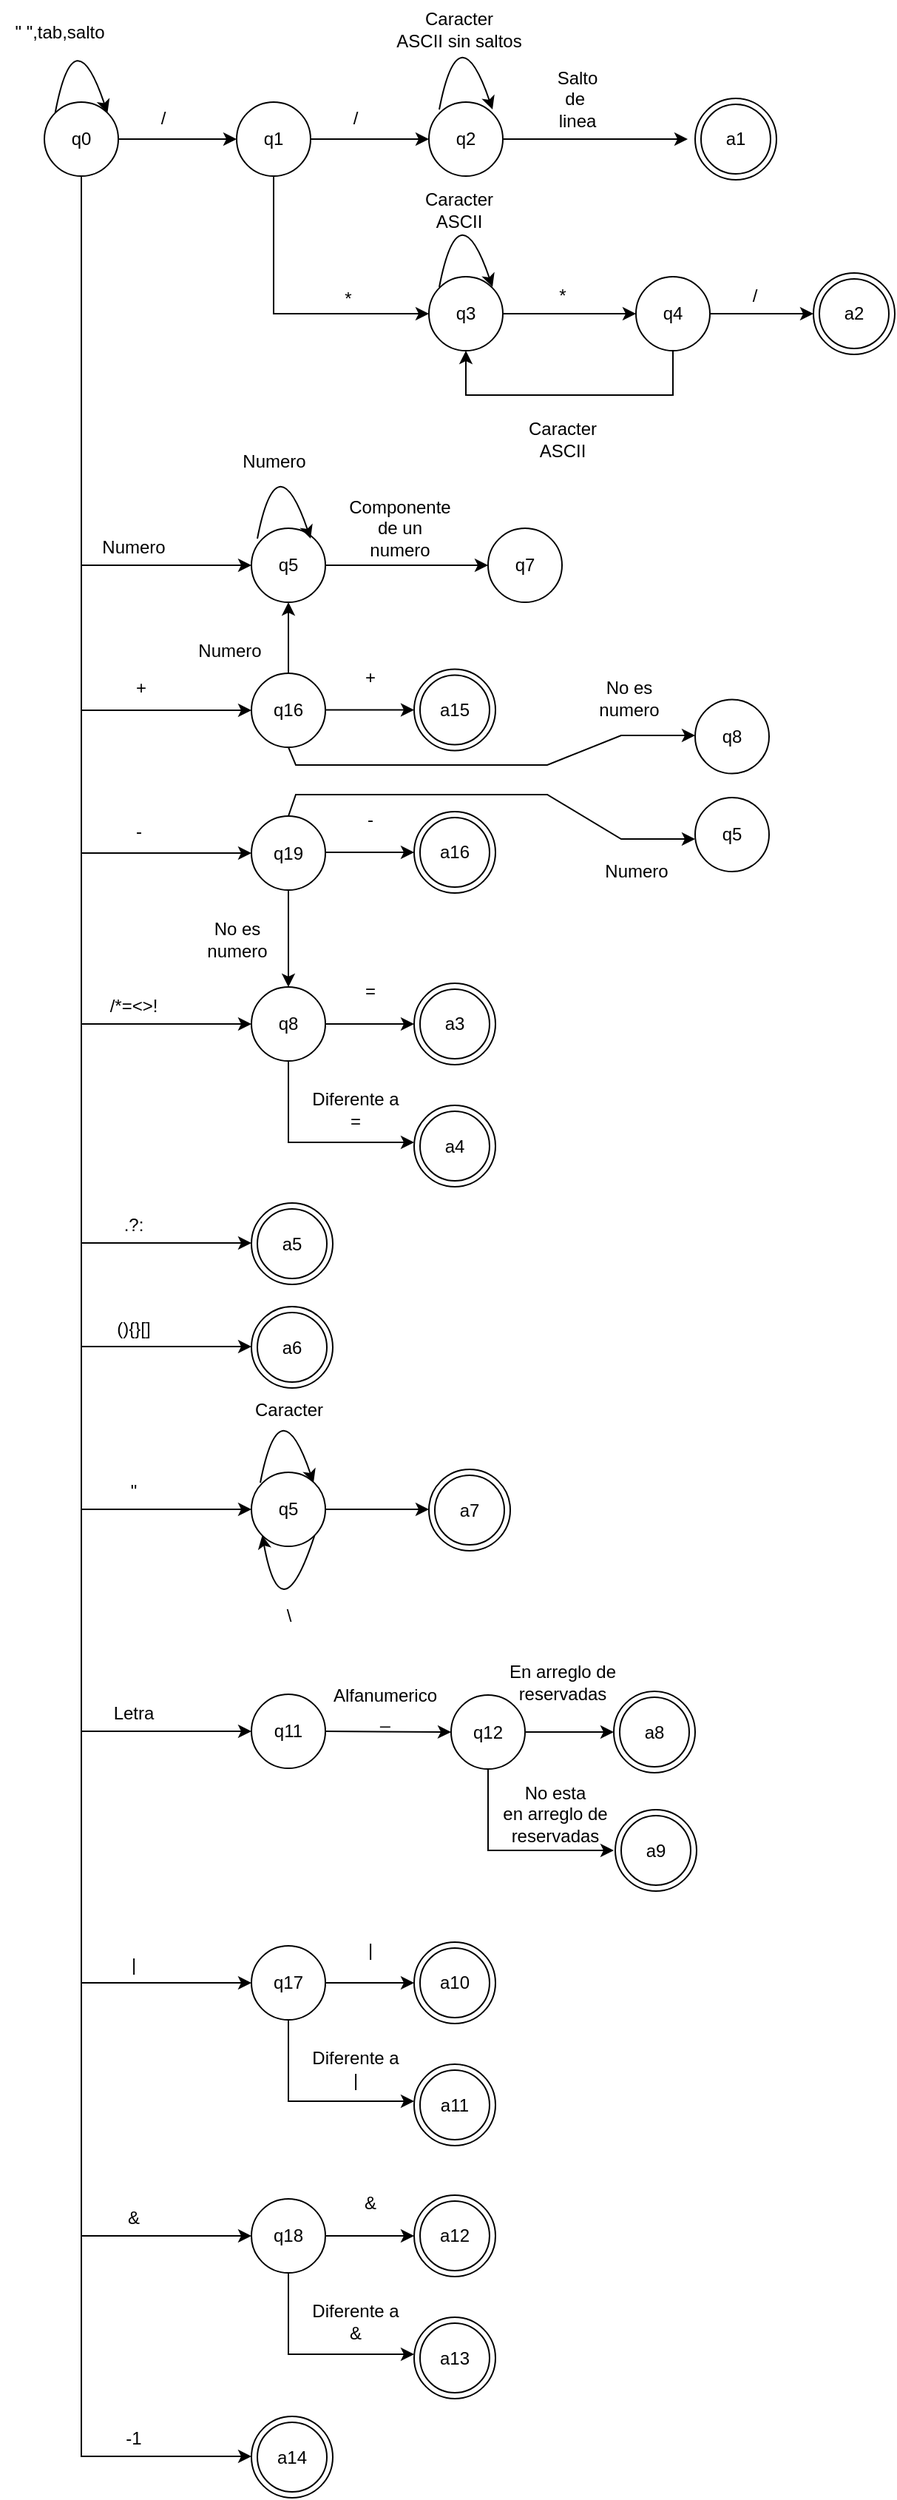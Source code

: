 <mxfile version="20.5.3" type="device"><diagram name="Page-1" id="fSK3my1SMIQTSpDwPnGf"><mxGraphModel dx="1348" dy="793" grid="1" gridSize="10" guides="1" tooltips="1" connect="1" arrows="1" fold="1" page="1" pageScale="1" pageWidth="850" pageHeight="1100" math="0" shadow="0"><root><mxCell id="0"/><mxCell id="1" parent="0"/><mxCell id="Ln7OntzBujbtrVpGH9UF-1" value="q0" style="ellipse;whiteSpace=wrap;html=1;aspect=fixed;" parent="1" vertex="1"><mxGeometry x="40" y="82" width="50" height="50" as="geometry"/></mxCell><mxCell id="Ln7OntzBujbtrVpGH9UF-2" value="" style="endArrow=classic;html=1;rounded=0;exitX=0.5;exitY=1;exitDx=0;exitDy=0;entryX=0;entryY=0.5;entryDx=0;entryDy=0;" parent="1" source="Ln7OntzBujbtrVpGH9UF-8" target="Ln7OntzBujbtrVpGH9UF-9" edge="1"><mxGeometry width="50" height="50" relative="1" as="geometry"><mxPoint x="250" y="230" as="sourcePoint"/><mxPoint x="300" y="190" as="targetPoint"/><Array as="points"><mxPoint x="195" y="225"/></Array></mxGeometry></mxCell><mxCell id="Ln7OntzBujbtrVpGH9UF-3" value="" style="curved=1;endArrow=classic;html=1;rounded=0;exitX=0;exitY=0;exitDx=0;exitDy=0;entryX=1;entryY=0;entryDx=0;entryDy=0;" parent="1" source="Ln7OntzBujbtrVpGH9UF-1" target="Ln7OntzBujbtrVpGH9UF-1" edge="1"><mxGeometry width="50" height="50" relative="1" as="geometry"><mxPoint x="10" y="82" as="sourcePoint"/><mxPoint x="60" y="32" as="targetPoint"/><Array as="points"><mxPoint x="60" y="22"/></Array></mxGeometry></mxCell><mxCell id="Ln7OntzBujbtrVpGH9UF-4" value="&quot; &quot;,tab,salto" style="text;html=1;align=center;verticalAlign=middle;resizable=0;points=[];autosize=1;strokeColor=none;fillColor=none;" parent="1" vertex="1"><mxGeometry x="10" y="20" width="80" height="30" as="geometry"/></mxCell><mxCell id="Ln7OntzBujbtrVpGH9UF-5" value="" style="endArrow=classic;html=1;rounded=0;exitX=1;exitY=0.5;exitDx=0;exitDy=0;" parent="1" source="Ln7OntzBujbtrVpGH9UF-1" edge="1"><mxGeometry width="50" height="50" relative="1" as="geometry"><mxPoint x="400" y="240" as="sourcePoint"/><mxPoint x="170" y="107" as="targetPoint"/></mxGeometry></mxCell><mxCell id="Ln7OntzBujbtrVpGH9UF-7" value="/" style="text;html=1;align=center;verticalAlign=middle;resizable=0;points=[];autosize=1;strokeColor=none;fillColor=none;" parent="1" vertex="1"><mxGeometry x="105" y="78" width="30" height="30" as="geometry"/></mxCell><mxCell id="Ln7OntzBujbtrVpGH9UF-8" value="q1" style="ellipse;whiteSpace=wrap;html=1;aspect=fixed;" parent="1" vertex="1"><mxGeometry x="170" y="82" width="50" height="50" as="geometry"/></mxCell><mxCell id="Ln7OntzBujbtrVpGH9UF-9" value="q3" style="ellipse;whiteSpace=wrap;html=1;aspect=fixed;" parent="1" vertex="1"><mxGeometry x="300" y="200" width="50" height="50" as="geometry"/></mxCell><mxCell id="Ln7OntzBujbtrVpGH9UF-10" value="q2" style="ellipse;whiteSpace=wrap;html=1;aspect=fixed;" parent="1" vertex="1"><mxGeometry x="300" y="82" width="50" height="50" as="geometry"/></mxCell><mxCell id="Ln7OntzBujbtrVpGH9UF-11" value="" style="endArrow=classic;html=1;rounded=0;exitX=1;exitY=0.5;exitDx=0;exitDy=0;entryX=0;entryY=0.5;entryDx=0;entryDy=0;" parent="1" source="Ln7OntzBujbtrVpGH9UF-8" target="Ln7OntzBujbtrVpGH9UF-10" edge="1"><mxGeometry width="50" height="50" relative="1" as="geometry"><mxPoint x="400" y="240" as="sourcePoint"/><mxPoint x="450" y="190" as="targetPoint"/></mxGeometry></mxCell><mxCell id="Ln7OntzBujbtrVpGH9UF-12" value="*" style="text;html=1;align=center;verticalAlign=middle;resizable=0;points=[];autosize=1;strokeColor=none;fillColor=none;" parent="1" vertex="1"><mxGeometry x="230" y="200" width="30" height="30" as="geometry"/></mxCell><mxCell id="Ln7OntzBujbtrVpGH9UF-13" value="/" style="text;html=1;align=center;verticalAlign=middle;resizable=0;points=[];autosize=1;strokeColor=none;fillColor=none;" parent="1" vertex="1"><mxGeometry x="235" y="78" width="30" height="30" as="geometry"/></mxCell><mxCell id="Ln7OntzBujbtrVpGH9UF-14" value="" style="curved=1;endArrow=classic;html=1;rounded=0;exitX=0;exitY=0;exitDx=0;exitDy=0;entryX=1;entryY=0;entryDx=0;entryDy=0;" parent="1" edge="1"><mxGeometry width="50" height="50" relative="1" as="geometry"><mxPoint x="307" y="87" as="sourcePoint"/><mxPoint x="343" y="87" as="targetPoint"/><Array as="points"><mxPoint x="320" y="20"/></Array></mxGeometry></mxCell><mxCell id="Ln7OntzBujbtrVpGH9UF-15" value="Caracter&lt;br&gt;ASCII sin saltos" style="text;html=1;align=center;verticalAlign=middle;resizable=0;points=[];autosize=1;strokeColor=none;fillColor=none;" parent="1" vertex="1"><mxGeometry x="265" y="13" width="110" height="40" as="geometry"/></mxCell><mxCell id="Ln7OntzBujbtrVpGH9UF-16" value="" style="endArrow=classic;html=1;rounded=0;exitX=1;exitY=0.5;exitDx=0;exitDy=0;" parent="1" source="Ln7OntzBujbtrVpGH9UF-10" edge="1"><mxGeometry width="50" height="50" relative="1" as="geometry"><mxPoint x="425" y="132" as="sourcePoint"/><mxPoint x="475" y="107" as="targetPoint"/></mxGeometry></mxCell><mxCell id="Ln7OntzBujbtrVpGH9UF-17" value="Salto&lt;br&gt;de&amp;nbsp;&lt;br&gt;linea" style="text;html=1;align=center;verticalAlign=middle;resizable=0;points=[];autosize=1;strokeColor=none;fillColor=none;" parent="1" vertex="1"><mxGeometry x="375" y="50" width="50" height="60" as="geometry"/></mxCell><mxCell id="Ln7OntzBujbtrVpGH9UF-19" value="a1" style="ellipse;shape=doubleEllipse;whiteSpace=wrap;html=1;aspect=fixed;" parent="1" vertex="1"><mxGeometry x="480" y="79.5" width="55" height="55" as="geometry"/></mxCell><mxCell id="Ln7OntzBujbtrVpGH9UF-21" value="" style="curved=1;endArrow=classic;html=1;rounded=0;exitX=0;exitY=0;exitDx=0;exitDy=0;entryX=1;entryY=0;entryDx=0;entryDy=0;" parent="1" edge="1"><mxGeometry width="50" height="50" relative="1" as="geometry"><mxPoint x="307" y="207" as="sourcePoint"/><mxPoint x="343" y="207" as="targetPoint"/><Array as="points"><mxPoint x="320" y="140"/></Array></mxGeometry></mxCell><mxCell id="Ln7OntzBujbtrVpGH9UF-22" value="Caracter&lt;br&gt;ASCII" style="text;html=1;align=center;verticalAlign=middle;resizable=0;points=[];autosize=1;strokeColor=none;fillColor=none;" parent="1" vertex="1"><mxGeometry x="285" y="134.5" width="70" height="40" as="geometry"/></mxCell><mxCell id="Ln7OntzBujbtrVpGH9UF-24" value="q4" style="ellipse;whiteSpace=wrap;html=1;aspect=fixed;" parent="1" vertex="1"><mxGeometry x="440" y="200" width="50" height="50" as="geometry"/></mxCell><mxCell id="Ln7OntzBujbtrVpGH9UF-25" value="" style="endArrow=classic;html=1;rounded=0;exitX=1;exitY=0.5;exitDx=0;exitDy=0;entryX=0;entryY=0.5;entryDx=0;entryDy=0;" parent="1" source="Ln7OntzBujbtrVpGH9UF-9" target="Ln7OntzBujbtrVpGH9UF-24" edge="1"><mxGeometry width="50" height="50" relative="1" as="geometry"><mxPoint x="363" y="224.58" as="sourcePoint"/><mxPoint x="488" y="224.58" as="targetPoint"/></mxGeometry></mxCell><mxCell id="Ln7OntzBujbtrVpGH9UF-27" value="*" style="text;html=1;align=center;verticalAlign=middle;resizable=0;points=[];autosize=1;strokeColor=none;fillColor=none;" parent="1" vertex="1"><mxGeometry x="375" y="198" width="30" height="30" as="geometry"/></mxCell><mxCell id="Ln7OntzBujbtrVpGH9UF-28" value="" style="endArrow=classic;html=1;rounded=0;exitX=0.5;exitY=1;exitDx=0;exitDy=0;entryX=0.5;entryY=1;entryDx=0;entryDy=0;" parent="1" source="Ln7OntzBujbtrVpGH9UF-24" target="Ln7OntzBujbtrVpGH9UF-9" edge="1"><mxGeometry width="50" height="50" relative="1" as="geometry"><mxPoint x="400" y="250" as="sourcePoint"/><mxPoint x="450" y="200" as="targetPoint"/><Array as="points"><mxPoint x="465" y="280"/><mxPoint x="325" y="280"/></Array></mxGeometry></mxCell><mxCell id="Ln7OntzBujbtrVpGH9UF-29" value="Caracter&lt;br&gt;ASCII" style="text;html=1;align=center;verticalAlign=middle;resizable=0;points=[];autosize=1;strokeColor=none;fillColor=none;" parent="1" vertex="1"><mxGeometry x="355" y="290" width="70" height="40" as="geometry"/></mxCell><mxCell id="Ln7OntzBujbtrVpGH9UF-30" value="" style="endArrow=classic;html=1;rounded=0;exitX=1;exitY=0.5;exitDx=0;exitDy=0;" parent="1" source="Ln7OntzBujbtrVpGH9UF-24" edge="1"><mxGeometry width="50" height="50" relative="1" as="geometry"><mxPoint x="520" y="230" as="sourcePoint"/><mxPoint x="560" y="225" as="targetPoint"/></mxGeometry></mxCell><mxCell id="Ln7OntzBujbtrVpGH9UF-31" value="a2" style="ellipse;shape=doubleEllipse;whiteSpace=wrap;html=1;aspect=fixed;" parent="1" vertex="1"><mxGeometry x="560" y="197.5" width="55" height="55" as="geometry"/></mxCell><mxCell id="Ln7OntzBujbtrVpGH9UF-32" value="/" style="text;html=1;align=center;verticalAlign=middle;resizable=0;points=[];autosize=1;strokeColor=none;fillColor=none;" parent="1" vertex="1"><mxGeometry x="505" y="198" width="30" height="30" as="geometry"/></mxCell><mxCell id="Ln7OntzBujbtrVpGH9UF-33" value="q5" style="ellipse;whiteSpace=wrap;html=1;aspect=fixed;" parent="1" vertex="1"><mxGeometry x="180" y="370" width="50" height="50" as="geometry"/></mxCell><mxCell id="Ln7OntzBujbtrVpGH9UF-34" value="" style="endArrow=classic;html=1;rounded=0;exitX=0.5;exitY=1;exitDx=0;exitDy=0;entryX=0;entryY=0.5;entryDx=0;entryDy=0;" parent="1" source="Ln7OntzBujbtrVpGH9UF-1" target="Ln7OntzBujbtrVpGH9UF-33" edge="1"><mxGeometry width="50" height="50" relative="1" as="geometry"><mxPoint x="105" y="238" as="sourcePoint"/><mxPoint x="155" y="188" as="targetPoint"/><Array as="points"><mxPoint x="65" y="395"/></Array></mxGeometry></mxCell><mxCell id="Ln7OntzBujbtrVpGH9UF-35" value="Numero" style="text;html=1;align=center;verticalAlign=middle;resizable=0;points=[];autosize=1;strokeColor=none;fillColor=none;" parent="1" vertex="1"><mxGeometry x="65" y="368" width="70" height="30" as="geometry"/></mxCell><mxCell id="VJBUWncU70Csl9iqiGKp-3" value="" style="curved=1;endArrow=classic;html=1;rounded=0;exitX=0;exitY=0;exitDx=0;exitDy=0;entryX=1;entryY=0;entryDx=0;entryDy=0;" parent="1" edge="1"><mxGeometry width="50" height="50" relative="1" as="geometry"><mxPoint x="184" y="377" as="sourcePoint"/><mxPoint x="220" y="377" as="targetPoint"/><Array as="points"><mxPoint x="197" y="310"/></Array></mxGeometry></mxCell><mxCell id="VJBUWncU70Csl9iqiGKp-4" value="Numero" style="text;html=1;align=center;verticalAlign=middle;resizable=0;points=[];autosize=1;strokeColor=none;fillColor=none;" parent="1" vertex="1"><mxGeometry x="160" y="310" width="70" height="30" as="geometry"/></mxCell><mxCell id="VJBUWncU70Csl9iqiGKp-5" value="" style="endArrow=classic;html=1;rounded=0;exitX=1;exitY=0.5;exitDx=0;exitDy=0;entryX=0;entryY=0.5;entryDx=0;entryDy=0;" parent="1" source="Ln7OntzBujbtrVpGH9UF-33" target="VJBUWncU70Csl9iqiGKp-6" edge="1"><mxGeometry width="50" height="50" relative="1" as="geometry"><mxPoint x="400" y="440" as="sourcePoint"/><mxPoint x="290" y="395" as="targetPoint"/></mxGeometry></mxCell><mxCell id="VJBUWncU70Csl9iqiGKp-6" value="q7" style="ellipse;whiteSpace=wrap;html=1;aspect=fixed;" parent="1" vertex="1"><mxGeometry x="340" y="370" width="50" height="50" as="geometry"/></mxCell><mxCell id="VJBUWncU70Csl9iqiGKp-7" value="Componente&lt;br&gt;de un&lt;br&gt;numero" style="text;html=1;align=center;verticalAlign=middle;resizable=0;points=[];autosize=1;strokeColor=none;fillColor=none;" parent="1" vertex="1"><mxGeometry x="235" y="340" width="90" height="60" as="geometry"/></mxCell><mxCell id="VJBUWncU70Csl9iqiGKp-8" value="q16" style="ellipse;whiteSpace=wrap;html=1;aspect=fixed;" parent="1" vertex="1"><mxGeometry x="180" y="468" width="50" height="50" as="geometry"/></mxCell><mxCell id="VJBUWncU70Csl9iqiGKp-9" value="" style="endArrow=classic;html=1;rounded=0;entryX=0;entryY=0.5;entryDx=0;entryDy=0;exitX=0;exitY=0.7;exitDx=0;exitDy=0;exitPerimeter=0;" parent="1" source="Ln7OntzBujbtrVpGH9UF-35" target="VJBUWncU70Csl9iqiGKp-8" edge="1"><mxGeometry width="50" height="50" relative="1" as="geometry"><mxPoint x="80" y="450" as="sourcePoint"/><mxPoint x="450" y="390" as="targetPoint"/><Array as="points"><mxPoint x="65" y="493"/></Array></mxGeometry></mxCell><mxCell id="VJBUWncU70Csl9iqiGKp-12" value="" style="endArrow=classic;html=1;rounded=0;exitX=0.5;exitY=0;exitDx=0;exitDy=0;entryX=0.5;entryY=1;entryDx=0;entryDy=0;" parent="1" source="VJBUWncU70Csl9iqiGKp-8" target="Ln7OntzBujbtrVpGH9UF-33" edge="1"><mxGeometry width="50" height="50" relative="1" as="geometry"><mxPoint x="400" y="440" as="sourcePoint"/><mxPoint x="450" y="390" as="targetPoint"/></mxGeometry></mxCell><mxCell id="VJBUWncU70Csl9iqiGKp-13" value="Numero" style="text;html=1;align=center;verticalAlign=middle;resizable=0;points=[];autosize=1;strokeColor=none;fillColor=none;" parent="1" vertex="1"><mxGeometry x="130" y="438" width="70" height="30" as="geometry"/></mxCell><mxCell id="VJBUWncU70Csl9iqiGKp-14" value="q8" style="ellipse;whiteSpace=wrap;html=1;aspect=fixed;" parent="1" vertex="1"><mxGeometry x="180" y="680" width="50" height="50" as="geometry"/></mxCell><mxCell id="VJBUWncU70Csl9iqiGKp-16" value="No es&lt;br&gt;numero" style="text;html=1;align=center;verticalAlign=middle;resizable=0;points=[];autosize=1;strokeColor=none;fillColor=none;" parent="1" vertex="1"><mxGeometry x="140" y="628" width="60" height="40" as="geometry"/></mxCell><mxCell id="VJBUWncU70Csl9iqiGKp-18" value="" style="endArrow=classic;html=1;rounded=0;exitX=0.5;exitY=1;exitDx=0;exitDy=0;entryX=0;entryY=0.5;entryDx=0;entryDy=0;" parent="1" source="Ln7OntzBujbtrVpGH9UF-1" target="VJBUWncU70Csl9iqiGKp-14" edge="1"><mxGeometry width="50" height="50" relative="1" as="geometry"><mxPoint x="70" y="590" as="sourcePoint"/><mxPoint x="270" y="450" as="targetPoint"/><Array as="points"><mxPoint x="65" y="705"/></Array></mxGeometry></mxCell><mxCell id="VJBUWncU70Csl9iqiGKp-19" value="/*=&amp;lt;&amp;gt;!" style="text;html=1;align=center;verticalAlign=middle;resizable=0;points=[];autosize=1;strokeColor=none;fillColor=none;" parent="1" vertex="1"><mxGeometry x="70" y="678" width="60" height="30" as="geometry"/></mxCell><mxCell id="VJBUWncU70Csl9iqiGKp-22" value="" style="endArrow=classic;html=1;rounded=0;exitX=1;exitY=0.5;exitDx=0;exitDy=0;entryX=0;entryY=0.5;entryDx=0;entryDy=0;" parent="1" source="VJBUWncU70Csl9iqiGKp-14" edge="1"><mxGeometry width="50" height="50" relative="1" as="geometry"><mxPoint x="220" y="760" as="sourcePoint"/><mxPoint x="290" y="705" as="targetPoint"/></mxGeometry></mxCell><mxCell id="VJBUWncU70Csl9iqiGKp-23" value="" style="endArrow=classic;html=1;rounded=0;exitX=0.5;exitY=1;exitDx=0;exitDy=0;entryX=0;entryY=0.5;entryDx=0;entryDy=0;" parent="1" source="VJBUWncU70Csl9iqiGKp-14" edge="1"><mxGeometry width="50" height="50" relative="1" as="geometry"><mxPoint x="220" y="760" as="sourcePoint"/><mxPoint x="290" y="785" as="targetPoint"/><Array as="points"><mxPoint x="205" y="785"/></Array></mxGeometry></mxCell><mxCell id="VJBUWncU70Csl9iqiGKp-24" value="=" style="text;html=1;align=center;verticalAlign=middle;resizable=0;points=[];autosize=1;strokeColor=none;fillColor=none;" parent="1" vertex="1"><mxGeometry x="245" y="668" width="30" height="30" as="geometry"/></mxCell><mxCell id="VJBUWncU70Csl9iqiGKp-25" value="Diferente a&lt;br&gt;=" style="text;html=1;align=center;verticalAlign=middle;resizable=0;points=[];autosize=1;strokeColor=none;fillColor=none;" parent="1" vertex="1"><mxGeometry x="210" y="743" width="80" height="40" as="geometry"/></mxCell><mxCell id="VJBUWncU70Csl9iqiGKp-30" value="" style="endArrow=classic;html=1;rounded=0;exitX=0.5;exitY=1;exitDx=0;exitDy=0;entryX=0;entryY=0.5;entryDx=0;entryDy=0;" parent="1" edge="1"><mxGeometry width="50" height="50" relative="1" as="geometry"><mxPoint x="65" y="280" as="sourcePoint"/><mxPoint x="180" y="853" as="targetPoint"/><Array as="points"><mxPoint x="65" y="853"/></Array></mxGeometry></mxCell><mxCell id="VJBUWncU70Csl9iqiGKp-31" value=".?:" style="text;html=1;align=center;verticalAlign=middle;resizable=0;points=[];autosize=1;strokeColor=none;fillColor=none;" parent="1" vertex="1"><mxGeometry x="80" y="826" width="40" height="30" as="geometry"/></mxCell><mxCell id="VJBUWncU70Csl9iqiGKp-37" value="a3" style="ellipse;shape=doubleEllipse;whiteSpace=wrap;html=1;aspect=fixed;" parent="1" vertex="1"><mxGeometry x="290" y="677.5" width="55" height="55" as="geometry"/></mxCell><mxCell id="VJBUWncU70Csl9iqiGKp-38" value="a4" style="ellipse;shape=doubleEllipse;whiteSpace=wrap;html=1;aspect=fixed;" parent="1" vertex="1"><mxGeometry x="290" y="760" width="55" height="55" as="geometry"/></mxCell><mxCell id="VJBUWncU70Csl9iqiGKp-39" value="a5" style="ellipse;shape=doubleEllipse;whiteSpace=wrap;html=1;aspect=fixed;" parent="1" vertex="1"><mxGeometry x="180" y="826" width="55" height="55" as="geometry"/></mxCell><mxCell id="VJBUWncU70Csl9iqiGKp-40" value="" style="endArrow=classic;html=1;rounded=0;exitX=0.5;exitY=1;exitDx=0;exitDy=0;entryX=0;entryY=0.5;entryDx=0;entryDy=0;" parent="1" edge="1"><mxGeometry width="50" height="50" relative="1" as="geometry"><mxPoint x="65" y="350" as="sourcePoint"/><mxPoint x="180" y="923" as="targetPoint"/><Array as="points"><mxPoint x="65" y="923"/></Array></mxGeometry></mxCell><mxCell id="VJBUWncU70Csl9iqiGKp-41" value="(){}[]" style="text;html=1;align=center;verticalAlign=middle;resizable=0;points=[];autosize=1;strokeColor=none;fillColor=none;" parent="1" vertex="1"><mxGeometry x="75" y="896" width="50" height="30" as="geometry"/></mxCell><mxCell id="VJBUWncU70Csl9iqiGKp-42" value="a6" style="ellipse;shape=doubleEllipse;whiteSpace=wrap;html=1;aspect=fixed;" parent="1" vertex="1"><mxGeometry x="180" y="896" width="55" height="55" as="geometry"/></mxCell><mxCell id="VJBUWncU70Csl9iqiGKp-43" value="q5" style="ellipse;whiteSpace=wrap;html=1;aspect=fixed;" parent="1" vertex="1"><mxGeometry x="180" y="1008" width="50" height="50" as="geometry"/></mxCell><mxCell id="VJBUWncU70Csl9iqiGKp-44" value="" style="endArrow=classic;html=1;rounded=0;exitX=0.5;exitY=1;exitDx=0;exitDy=0;entryX=0;entryY=0.5;entryDx=0;entryDy=0;" parent="1" target="VJBUWncU70Csl9iqiGKp-43" edge="1"><mxGeometry width="50" height="50" relative="1" as="geometry"><mxPoint x="65" y="770" as="sourcePoint"/><mxPoint x="155" y="826" as="targetPoint"/><Array as="points"><mxPoint x="65" y="1033"/></Array></mxGeometry></mxCell><mxCell id="VJBUWncU70Csl9iqiGKp-45" value="&quot;" style="text;html=1;align=center;verticalAlign=middle;resizable=0;points=[];autosize=1;strokeColor=none;fillColor=none;" parent="1" vertex="1"><mxGeometry x="85" y="1006" width="30" height="30" as="geometry"/></mxCell><mxCell id="VJBUWncU70Csl9iqiGKp-46" value="" style="curved=1;endArrow=classic;html=1;rounded=0;exitX=0;exitY=0;exitDx=0;exitDy=0;entryX=1;entryY=0;entryDx=0;entryDy=0;" parent="1" edge="1"><mxGeometry width="50" height="50" relative="1" as="geometry"><mxPoint x="186" y="1015" as="sourcePoint"/><mxPoint x="222" y="1015" as="targetPoint"/><Array as="points"><mxPoint x="199" y="948"/></Array></mxGeometry></mxCell><mxCell id="VJBUWncU70Csl9iqiGKp-47" value="" style="curved=1;endArrow=classic;html=1;rounded=0;exitX=1;exitY=1;exitDx=0;exitDy=0;entryX=0;entryY=1;entryDx=0;entryDy=0;" parent="1" source="VJBUWncU70Csl9iqiGKp-43" target="VJBUWncU70Csl9iqiGKp-43" edge="1"><mxGeometry width="50" height="50" relative="1" as="geometry"><mxPoint x="285" y="1036" as="sourcePoint"/><mxPoint x="321" y="1036" as="targetPoint"/><Array as="points"><mxPoint x="200" y="1120"/></Array></mxGeometry></mxCell><mxCell id="VJBUWncU70Csl9iqiGKp-48" value="Caracter" style="text;html=1;align=center;verticalAlign=middle;resizable=0;points=[];autosize=1;strokeColor=none;fillColor=none;" parent="1" vertex="1"><mxGeometry x="170" y="951" width="70" height="30" as="geometry"/></mxCell><mxCell id="VJBUWncU70Csl9iqiGKp-49" value="\" style="text;html=1;align=center;verticalAlign=middle;resizable=0;points=[];autosize=1;strokeColor=none;fillColor=none;" parent="1" vertex="1"><mxGeometry x="190" y="1090" width="30" height="30" as="geometry"/></mxCell><mxCell id="VJBUWncU70Csl9iqiGKp-50" value="" style="endArrow=classic;html=1;rounded=0;exitX=1;exitY=0.5;exitDx=0;exitDy=0;" parent="1" source="VJBUWncU70Csl9iqiGKp-43" edge="1"><mxGeometry width="50" height="50" relative="1" as="geometry"><mxPoint x="220" y="1150" as="sourcePoint"/><mxPoint x="300" y="1033" as="targetPoint"/></mxGeometry></mxCell><mxCell id="VJBUWncU70Csl9iqiGKp-51" value="a7" style="ellipse;shape=doubleEllipse;whiteSpace=wrap;html=1;aspect=fixed;" parent="1" vertex="1"><mxGeometry x="300" y="1006" width="55" height="55" as="geometry"/></mxCell><mxCell id="VJBUWncU70Csl9iqiGKp-52" value="q12" style="ellipse;whiteSpace=wrap;html=1;aspect=fixed;" parent="1" vertex="1"><mxGeometry x="315" y="1158.5" width="50" height="50" as="geometry"/></mxCell><mxCell id="VJBUWncU70Csl9iqiGKp-53" value="" style="endArrow=classic;html=1;rounded=0;exitX=1;exitY=0.5;exitDx=0;exitDy=0;entryX=0;entryY=0.5;entryDx=0;entryDy=0;" parent="1" source="VJBUWncU70Csl9iqiGKp-52" edge="1"><mxGeometry width="50" height="50" relative="1" as="geometry"><mxPoint x="355" y="1238.5" as="sourcePoint"/><mxPoint x="425" y="1183.5" as="targetPoint"/></mxGeometry></mxCell><mxCell id="VJBUWncU70Csl9iqiGKp-54" value="" style="endArrow=classic;html=1;rounded=0;exitX=0.5;exitY=1;exitDx=0;exitDy=0;entryX=0;entryY=0.5;entryDx=0;entryDy=0;" parent="1" source="VJBUWncU70Csl9iqiGKp-52" edge="1"><mxGeometry width="50" height="50" relative="1" as="geometry"><mxPoint x="355" y="1238.5" as="sourcePoint"/><mxPoint x="425" y="1263.5" as="targetPoint"/><Array as="points"><mxPoint x="340" y="1263.5"/></Array></mxGeometry></mxCell><mxCell id="VJBUWncU70Csl9iqiGKp-55" value="En arreglo de&lt;br&gt;reservadas" style="text;html=1;align=center;verticalAlign=middle;resizable=0;points=[];autosize=1;strokeColor=none;fillColor=none;" parent="1" vertex="1"><mxGeometry x="340" y="1130" width="100" height="40" as="geometry"/></mxCell><mxCell id="VJBUWncU70Csl9iqiGKp-56" value="a8" style="ellipse;shape=doubleEllipse;whiteSpace=wrap;html=1;aspect=fixed;" parent="1" vertex="1"><mxGeometry x="425" y="1156" width="55" height="55" as="geometry"/></mxCell><mxCell id="VJBUWncU70Csl9iqiGKp-57" value="q11" style="ellipse;whiteSpace=wrap;html=1;aspect=fixed;" parent="1" vertex="1"><mxGeometry x="180" y="1158" width="50" height="50" as="geometry"/></mxCell><mxCell id="VJBUWncU70Csl9iqiGKp-58" value="" style="endArrow=classic;html=1;rounded=0;exitX=0.5;exitY=1;exitDx=0;exitDy=0;entryX=0;entryY=0.5;entryDx=0;entryDy=0;" parent="1" target="VJBUWncU70Csl9iqiGKp-57" edge="1"><mxGeometry width="50" height="50" relative="1" as="geometry"><mxPoint x="65" y="920" as="sourcePoint"/><mxPoint x="155" y="976" as="targetPoint"/><Array as="points"><mxPoint x="65" y="1183"/></Array></mxGeometry></mxCell><mxCell id="VJBUWncU70Csl9iqiGKp-59" value="Letra" style="text;html=1;align=center;verticalAlign=middle;resizable=0;points=[];autosize=1;strokeColor=none;fillColor=none;" parent="1" vertex="1"><mxGeometry x="75" y="1156" width="50" height="30" as="geometry"/></mxCell><mxCell id="VJBUWncU70Csl9iqiGKp-60" value="" style="endArrow=classic;html=1;rounded=0;exitX=1;exitY=0.5;exitDx=0;exitDy=0;entryX=0;entryY=0.5;entryDx=0;entryDy=0;" parent="1" source="VJBUWncU70Csl9iqiGKp-57" target="VJBUWncU70Csl9iqiGKp-52" edge="1"><mxGeometry width="50" height="50" relative="1" as="geometry"><mxPoint x="240" y="1182.5" as="sourcePoint"/><mxPoint x="310" y="1182.5" as="targetPoint"/></mxGeometry></mxCell><mxCell id="VJBUWncU70Csl9iqiGKp-61" value="Alfanumerico&lt;br&gt;_" style="text;html=1;align=center;verticalAlign=middle;resizable=0;points=[];autosize=1;strokeColor=none;fillColor=none;" parent="1" vertex="1"><mxGeometry x="225" y="1146" width="90" height="40" as="geometry"/></mxCell><mxCell id="VJBUWncU70Csl9iqiGKp-62" value="a9" style="ellipse;shape=doubleEllipse;whiteSpace=wrap;html=1;aspect=fixed;" parent="1" vertex="1"><mxGeometry x="426" y="1236" width="55" height="55" as="geometry"/></mxCell><mxCell id="VJBUWncU70Csl9iqiGKp-63" value="No esta&lt;br&gt;en arreglo de&lt;br style=&quot;border-color: var(--border-color);&quot;&gt;reservadas" style="text;html=1;align=center;verticalAlign=middle;resizable=0;points=[];autosize=1;strokeColor=none;fillColor=none;" parent="1" vertex="1"><mxGeometry x="340" y="1208.5" width="90" height="60" as="geometry"/></mxCell><mxCell id="VJBUWncU70Csl9iqiGKp-64" value="q17" style="ellipse;whiteSpace=wrap;html=1;aspect=fixed;" parent="1" vertex="1"><mxGeometry x="180" y="1328" width="50" height="50" as="geometry"/></mxCell><mxCell id="VJBUWncU70Csl9iqiGKp-65" value="" style="endArrow=classic;html=1;rounded=0;exitX=0.5;exitY=1;exitDx=0;exitDy=0;entryX=0;entryY=0.5;entryDx=0;entryDy=0;" parent="1" target="VJBUWncU70Csl9iqiGKp-64" edge="1"><mxGeometry width="50" height="50" relative="1" as="geometry"><mxPoint x="65" y="780" as="sourcePoint"/><mxPoint x="270" y="1098" as="targetPoint"/><Array as="points"><mxPoint x="65" y="1353"/></Array></mxGeometry></mxCell><mxCell id="VJBUWncU70Csl9iqiGKp-66" value="|" style="text;html=1;align=center;verticalAlign=middle;resizable=0;points=[];autosize=1;strokeColor=none;fillColor=none;" parent="1" vertex="1"><mxGeometry x="85" y="1326" width="30" height="30" as="geometry"/></mxCell><mxCell id="VJBUWncU70Csl9iqiGKp-67" value="" style="endArrow=classic;html=1;rounded=0;exitX=1;exitY=0.5;exitDx=0;exitDy=0;entryX=0;entryY=0.5;entryDx=0;entryDy=0;" parent="1" source="VJBUWncU70Csl9iqiGKp-64" edge="1"><mxGeometry width="50" height="50" relative="1" as="geometry"><mxPoint x="220" y="1408" as="sourcePoint"/><mxPoint x="290" y="1353" as="targetPoint"/></mxGeometry></mxCell><mxCell id="VJBUWncU70Csl9iqiGKp-68" value="" style="endArrow=classic;html=1;rounded=0;exitX=0.5;exitY=1;exitDx=0;exitDy=0;entryX=0;entryY=0.5;entryDx=0;entryDy=0;" parent="1" source="VJBUWncU70Csl9iqiGKp-64" edge="1"><mxGeometry width="50" height="50" relative="1" as="geometry"><mxPoint x="220" y="1408" as="sourcePoint"/><mxPoint x="290" y="1433" as="targetPoint"/><Array as="points"><mxPoint x="205" y="1433"/></Array></mxGeometry></mxCell><mxCell id="VJBUWncU70Csl9iqiGKp-69" value="|" style="text;html=1;align=center;verticalAlign=middle;resizable=0;points=[];autosize=1;strokeColor=none;fillColor=none;" parent="1" vertex="1"><mxGeometry x="245" y="1316" width="30" height="30" as="geometry"/></mxCell><mxCell id="VJBUWncU70Csl9iqiGKp-70" value="Diferente a&lt;br&gt;|" style="text;html=1;align=center;verticalAlign=middle;resizable=0;points=[];autosize=1;strokeColor=none;fillColor=none;" parent="1" vertex="1"><mxGeometry x="210" y="1391" width="80" height="40" as="geometry"/></mxCell><mxCell id="VJBUWncU70Csl9iqiGKp-71" value="a10" style="ellipse;shape=doubleEllipse;whiteSpace=wrap;html=1;aspect=fixed;" parent="1" vertex="1"><mxGeometry x="290" y="1325.5" width="55" height="55" as="geometry"/></mxCell><mxCell id="VJBUWncU70Csl9iqiGKp-72" value="a11" style="ellipse;shape=doubleEllipse;whiteSpace=wrap;html=1;aspect=fixed;" parent="1" vertex="1"><mxGeometry x="290" y="1408" width="55" height="55" as="geometry"/></mxCell><mxCell id="VJBUWncU70Csl9iqiGKp-73" value="q18" style="ellipse;whiteSpace=wrap;html=1;aspect=fixed;" parent="1" vertex="1"><mxGeometry x="180" y="1499" width="50" height="50" as="geometry"/></mxCell><mxCell id="VJBUWncU70Csl9iqiGKp-74" value="" style="endArrow=classic;html=1;rounded=0;exitX=0.5;exitY=1;exitDx=0;exitDy=0;entryX=0;entryY=0.5;entryDx=0;entryDy=0;" parent="1" target="VJBUWncU70Csl9iqiGKp-73" edge="1"><mxGeometry width="50" height="50" relative="1" as="geometry"><mxPoint x="65" y="951" as="sourcePoint"/><mxPoint x="270" y="1269" as="targetPoint"/><Array as="points"><mxPoint x="65" y="1524"/></Array></mxGeometry></mxCell><mxCell id="VJBUWncU70Csl9iqiGKp-75" value="&amp;amp;" style="text;html=1;align=center;verticalAlign=middle;resizable=0;points=[];autosize=1;strokeColor=none;fillColor=none;" parent="1" vertex="1"><mxGeometry x="85" y="1497" width="30" height="30" as="geometry"/></mxCell><mxCell id="VJBUWncU70Csl9iqiGKp-76" value="" style="endArrow=classic;html=1;rounded=0;exitX=1;exitY=0.5;exitDx=0;exitDy=0;entryX=0;entryY=0.5;entryDx=0;entryDy=0;" parent="1" source="VJBUWncU70Csl9iqiGKp-73" edge="1"><mxGeometry width="50" height="50" relative="1" as="geometry"><mxPoint x="220" y="1579" as="sourcePoint"/><mxPoint x="290" y="1524" as="targetPoint"/></mxGeometry></mxCell><mxCell id="VJBUWncU70Csl9iqiGKp-77" value="" style="endArrow=classic;html=1;rounded=0;exitX=0.5;exitY=1;exitDx=0;exitDy=0;entryX=0;entryY=0.5;entryDx=0;entryDy=0;" parent="1" source="VJBUWncU70Csl9iqiGKp-73" edge="1"><mxGeometry width="50" height="50" relative="1" as="geometry"><mxPoint x="220" y="1579" as="sourcePoint"/><mxPoint x="290" y="1604" as="targetPoint"/><Array as="points"><mxPoint x="205" y="1604"/></Array></mxGeometry></mxCell><mxCell id="VJBUWncU70Csl9iqiGKp-78" value="&amp;amp;" style="text;html=1;align=center;verticalAlign=middle;resizable=0;points=[];autosize=1;strokeColor=none;fillColor=none;" parent="1" vertex="1"><mxGeometry x="245" y="1487" width="30" height="30" as="geometry"/></mxCell><mxCell id="VJBUWncU70Csl9iqiGKp-79" value="Diferente a&lt;br&gt;&amp;amp;" style="text;html=1;align=center;verticalAlign=middle;resizable=0;points=[];autosize=1;strokeColor=none;fillColor=none;" parent="1" vertex="1"><mxGeometry x="210" y="1562" width="80" height="40" as="geometry"/></mxCell><mxCell id="VJBUWncU70Csl9iqiGKp-80" value="a12" style="ellipse;shape=doubleEllipse;whiteSpace=wrap;html=1;aspect=fixed;" parent="1" vertex="1"><mxGeometry x="290" y="1496.5" width="55" height="55" as="geometry"/></mxCell><mxCell id="VJBUWncU70Csl9iqiGKp-81" value="a13" style="ellipse;shape=doubleEllipse;whiteSpace=wrap;html=1;aspect=fixed;" parent="1" vertex="1"><mxGeometry x="290" y="1579" width="55" height="55" as="geometry"/></mxCell><mxCell id="VJBUWncU70Csl9iqiGKp-82" value="" style="endArrow=classic;html=1;rounded=0;exitX=0.5;exitY=1;exitDx=0;exitDy=0;entryX=0;entryY=0.5;entryDx=0;entryDy=0;" parent="1" edge="1"><mxGeometry width="50" height="50" relative="1" as="geometry"><mxPoint x="65" y="1100" as="sourcePoint"/><mxPoint x="180" y="1673" as="targetPoint"/><Array as="points"><mxPoint x="65" y="1673"/></Array></mxGeometry></mxCell><mxCell id="VJBUWncU70Csl9iqiGKp-83" value="-1" style="text;html=1;align=center;verticalAlign=middle;resizable=0;points=[];autosize=1;strokeColor=none;fillColor=none;" parent="1" vertex="1"><mxGeometry x="85" y="1646" width="30" height="30" as="geometry"/></mxCell><mxCell id="VJBUWncU70Csl9iqiGKp-84" value="a14" style="ellipse;shape=doubleEllipse;whiteSpace=wrap;html=1;aspect=fixed;" parent="1" vertex="1"><mxGeometry x="180" y="1646" width="55" height="55" as="geometry"/></mxCell><mxCell id="MKtR55oGLzhWtdPi5Fdr-1" value="+ " style="text;whiteSpace=wrap;html=1;" vertex="1" parent="1"><mxGeometry x="100" y="464" width="50" height="40" as="geometry"/></mxCell><mxCell id="MKtR55oGLzhWtdPi5Fdr-2" value="" style="endArrow=classic;html=1;rounded=0;exitX=1;exitY=0.5;exitDx=0;exitDy=0;entryX=0;entryY=0.5;entryDx=0;entryDy=0;" edge="1" parent="1"><mxGeometry width="50" height="50" relative="1" as="geometry"><mxPoint x="230" y="492.75" as="sourcePoint"/><mxPoint x="290" y="492.75" as="targetPoint"/></mxGeometry></mxCell><mxCell id="MKtR55oGLzhWtdPi5Fdr-3" value="+" style="text;html=1;align=center;verticalAlign=middle;resizable=0;points=[];autosize=1;strokeColor=none;fillColor=none;" vertex="1" parent="1"><mxGeometry x="245" y="455.75" width="30" height="30" as="geometry"/></mxCell><mxCell id="MKtR55oGLzhWtdPi5Fdr-4" value="a15" style="ellipse;shape=doubleEllipse;whiteSpace=wrap;html=1;aspect=fixed;" vertex="1" parent="1"><mxGeometry x="290" y="465.25" width="55" height="55" as="geometry"/></mxCell><mxCell id="MKtR55oGLzhWtdPi5Fdr-5" value="q19" style="ellipse;whiteSpace=wrap;html=1;aspect=fixed;" vertex="1" parent="1"><mxGeometry x="180" y="564.5" width="50" height="50" as="geometry"/></mxCell><mxCell id="MKtR55oGLzhWtdPi5Fdr-6" value="" style="endArrow=classic;html=1;rounded=0;entryX=0;entryY=0.5;entryDx=0;entryDy=0;exitX=0;exitY=0.7;exitDx=0;exitDy=0;exitPerimeter=0;" edge="1" parent="1" target="MKtR55oGLzhWtdPi5Fdr-5"><mxGeometry width="50" height="50" relative="1" as="geometry"><mxPoint x="65" y="485.5" as="sourcePoint"/><mxPoint x="450" y="486.5" as="targetPoint"/><Array as="points"><mxPoint x="65" y="589.5"/></Array></mxGeometry></mxCell><mxCell id="MKtR55oGLzhWtdPi5Fdr-7" value="-" style="text;whiteSpace=wrap;html=1;" vertex="1" parent="1"><mxGeometry x="100" y="560.5" width="50" height="40" as="geometry"/></mxCell><mxCell id="MKtR55oGLzhWtdPi5Fdr-8" value="" style="endArrow=classic;html=1;rounded=0;exitX=1;exitY=0.5;exitDx=0;exitDy=0;entryX=0;entryY=0.5;entryDx=0;entryDy=0;" edge="1" parent="1"><mxGeometry width="50" height="50" relative="1" as="geometry"><mxPoint x="230" y="589" as="sourcePoint"/><mxPoint x="290" y="589" as="targetPoint"/></mxGeometry></mxCell><mxCell id="MKtR55oGLzhWtdPi5Fdr-9" value="-" style="text;html=1;align=center;verticalAlign=middle;resizable=0;points=[];autosize=1;strokeColor=none;fillColor=none;" vertex="1" parent="1"><mxGeometry x="245" y="552" width="30" height="30" as="geometry"/></mxCell><mxCell id="MKtR55oGLzhWtdPi5Fdr-10" value="a16" style="ellipse;shape=doubleEllipse;whiteSpace=wrap;html=1;aspect=fixed;" vertex="1" parent="1"><mxGeometry x="290" y="561.5" width="55" height="55" as="geometry"/></mxCell><mxCell id="MKtR55oGLzhWtdPi5Fdr-11" value="" style="endArrow=classic;html=1;rounded=0;exitX=0.5;exitY=1;exitDx=0;exitDy=0;entryX=0.5;entryY=0;entryDx=0;entryDy=0;" edge="1" parent="1" source="MKtR55oGLzhWtdPi5Fdr-5" target="VJBUWncU70Csl9iqiGKp-14"><mxGeometry width="50" height="50" relative="1" as="geometry"><mxPoint x="330" y="660" as="sourcePoint"/><mxPoint x="380" y="610" as="targetPoint"/></mxGeometry></mxCell><mxCell id="MKtR55oGLzhWtdPi5Fdr-12" value="" style="endArrow=classic;html=1;rounded=0;exitX=0.5;exitY=0;exitDx=0;exitDy=0;" edge="1" parent="1" source="MKtR55oGLzhWtdPi5Fdr-5"><mxGeometry width="50" height="50" relative="1" as="geometry"><mxPoint x="330" y="660" as="sourcePoint"/><mxPoint x="480" y="580" as="targetPoint"/><Array as="points"><mxPoint x="210" y="550"/><mxPoint x="380" y="550"/><mxPoint x="430" y="580"/></Array></mxGeometry></mxCell><mxCell id="MKtR55oGLzhWtdPi5Fdr-13" value="" style="endArrow=classic;html=1;rounded=0;exitX=0.5;exitY=1;exitDx=0;exitDy=0;" edge="1" parent="1" source="VJBUWncU70Csl9iqiGKp-8"><mxGeometry width="50" height="50" relative="1" as="geometry"><mxPoint x="330" y="660" as="sourcePoint"/><mxPoint x="480" y="510" as="targetPoint"/><Array as="points"><mxPoint x="210" y="530"/><mxPoint x="380" y="530"/><mxPoint x="430" y="510"/></Array></mxGeometry></mxCell><mxCell id="MKtR55oGLzhWtdPi5Fdr-14" value="No es&lt;br&gt;numero" style="text;html=1;align=center;verticalAlign=middle;resizable=0;points=[];autosize=1;strokeColor=none;fillColor=none;" vertex="1" parent="1"><mxGeometry x="405" y="465.25" width="60" height="40" as="geometry"/></mxCell><mxCell id="MKtR55oGLzhWtdPi5Fdr-15" value="q8" style="ellipse;whiteSpace=wrap;html=1;aspect=fixed;" vertex="1" parent="1"><mxGeometry x="480" y="485.75" width="50" height="50" as="geometry"/></mxCell><mxCell id="MKtR55oGLzhWtdPi5Fdr-16" value="q5" style="ellipse;whiteSpace=wrap;html=1;aspect=fixed;" vertex="1" parent="1"><mxGeometry x="480" y="552" width="50" height="50" as="geometry"/></mxCell><mxCell id="MKtR55oGLzhWtdPi5Fdr-17" value="Numero" style="text;html=1;align=center;verticalAlign=middle;resizable=0;points=[];autosize=1;strokeColor=none;fillColor=none;" vertex="1" parent="1"><mxGeometry x="405" y="586.5" width="70" height="30" as="geometry"/></mxCell></root></mxGraphModel></diagram></mxfile>